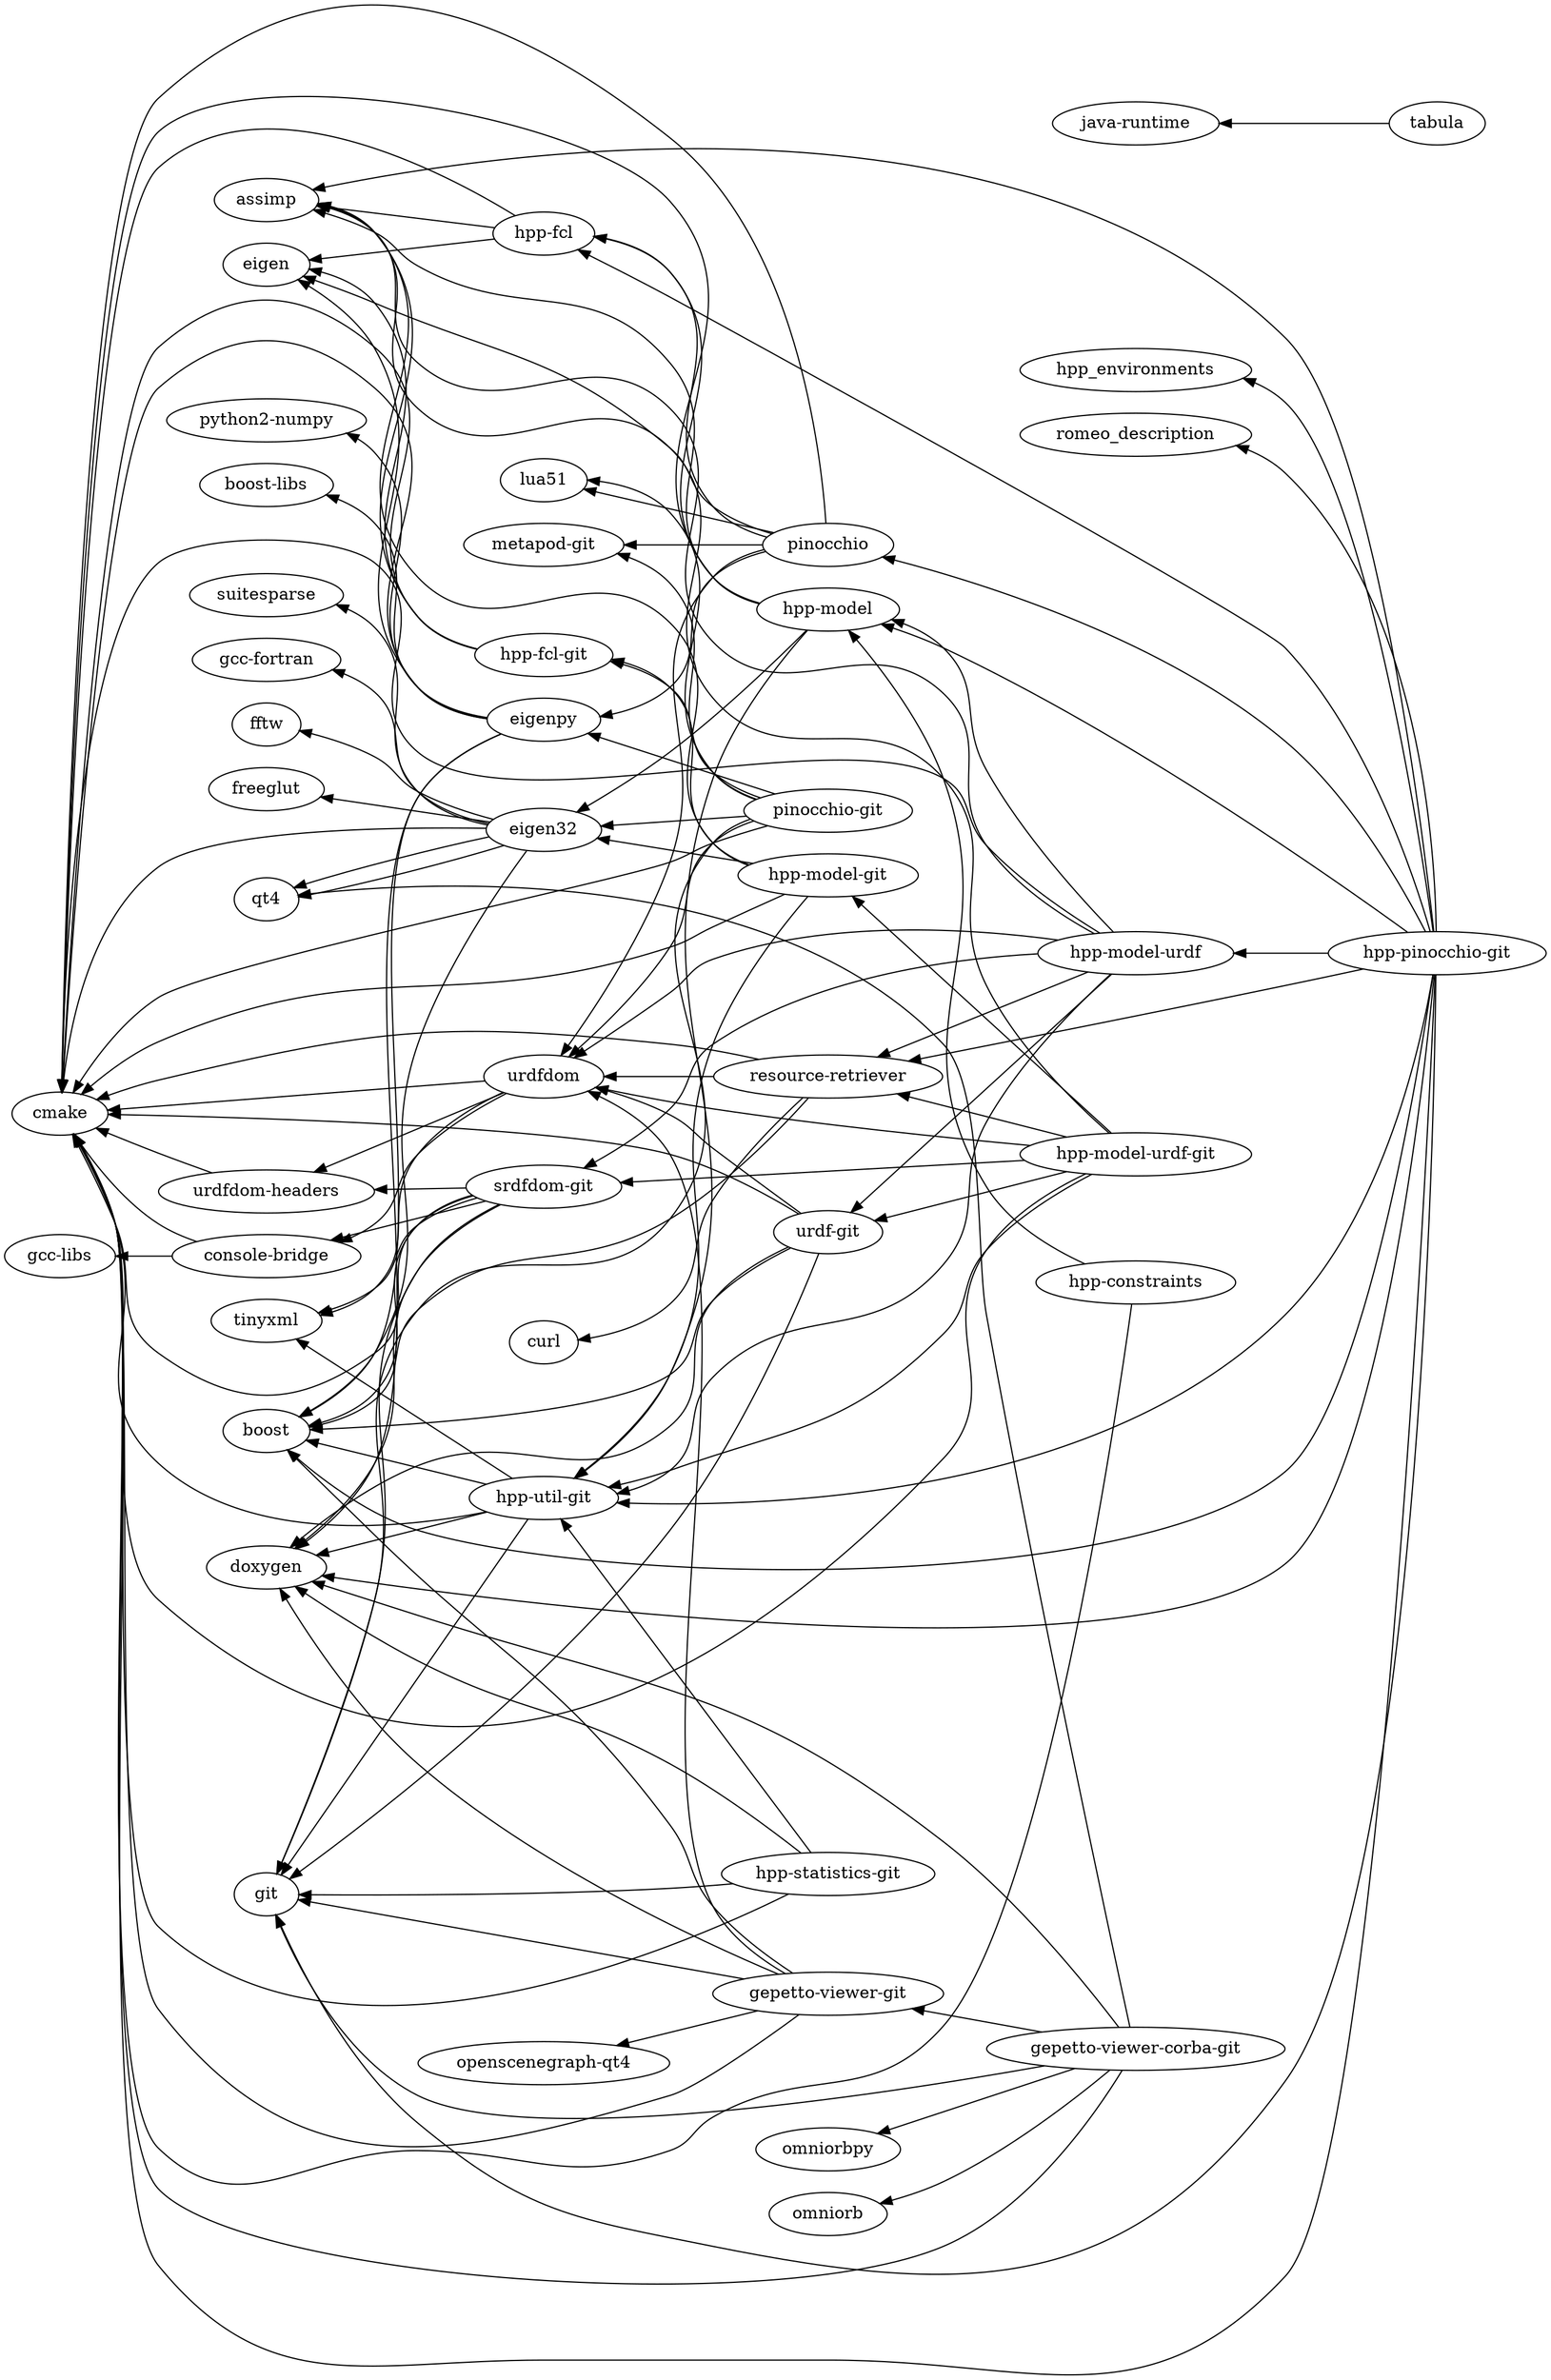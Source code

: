 digraph dependencies {
	graph [rankdir=RL]
	"boost-libs"
	"openscenegraph-qt4"
	"hpp-model"
	suitesparse
	omniorbpy
	cmake
	lua51
	"hpp-util-git"
	eigen32
	"hpp-fcl-git"
	"gcc-fortran"
	"urdfdom-headers"
	curl
	"pinocchio-git"
	"console-bridge"
	pinocchio
	"java-runtime"
	"hpp-model-git"
	"hpp-fcl"
	"hpp-model-urdf-git"
	"resource-retriever"
	eigenpy
	"srdfdom-git"
	git
	boost
	"hpp-statistics-git"
	"gepetto-viewer-git"
	"python2-numpy"
	"hpp-model-urdf"
	"metapod-git"
	fftw
	assimp
	omniorb
	urdfdom
	tabula
	"gepetto-viewer-corba-git"
	doxygen
	"gcc-libs"
	eigen
	tinyxml
	hpp_environments
	romeo_description
	"hpp-pinocchio-git"
	qt4
	freeglut
	"urdf-git"
	"hpp-constraints"
	urdfdom -> cmake
	urdfdom -> tinyxml
	urdfdom -> "console-bridge"
	urdfdom -> "urdfdom-headers"
	pinocchio -> "metapod-git"
	pinocchio -> lua51
	pinocchio -> cmake
	pinocchio -> eigen
	pinocchio -> "hpp-fcl"
	pinocchio -> eigenpy
	pinocchio -> urdfdom
	"hpp-fcl" -> cmake
	"hpp-fcl" -> eigen
	"hpp-fcl" -> assimp
	"hpp-model-urdf" -> cmake
	"hpp-model-urdf" -> assimp
	"hpp-model-urdf" -> "hpp-util-git"
	"hpp-model-urdf" -> "hpp-model"
	"hpp-model-urdf" -> "urdf-git"
	"hpp-model-urdf" -> "resource-retriever"
	"hpp-model-urdf" -> urdfdom
	"hpp-model-urdf" -> "srdfdom-git"
	"hpp-pinocchio-git" -> "hpp-model"
	"hpp-pinocchio-git" -> "hpp-model-urdf"
	"hpp-pinocchio-git" -> romeo_description
	"hpp-pinocchio-git" -> hpp_environments
	"hpp-pinocchio-git" -> doxygen
	"hpp-pinocchio-git" -> cmake
	"hpp-pinocchio-git" -> git
	"hpp-pinocchio-git" -> boost
	"hpp-pinocchio-git" -> pinocchio
	"hpp-pinocchio-git" -> assimp
	"hpp-pinocchio-git" -> "hpp-util-git"
	"hpp-pinocchio-git" -> "hpp-fcl"
	"hpp-pinocchio-git" -> "resource-retriever"
	"gepetto-viewer-git" -> doxygen
	"gepetto-viewer-git" -> cmake
	"gepetto-viewer-git" -> git
	"gepetto-viewer-git" -> boost
	"gepetto-viewer-git" -> urdfdom
	"gepetto-viewer-git" -> "openscenegraph-qt4"
	"urdfdom-headers" -> cmake
	"hpp-util-git" -> doxygen
	"hpp-util-git" -> cmake
	"hpp-util-git" -> git
	"hpp-util-git" -> boost
	"hpp-util-git" -> tinyxml
	"srdfdom-git" -> doxygen
	"srdfdom-git" -> cmake
	"srdfdom-git" -> git
	"srdfdom-git" -> boost
	"srdfdom-git" -> tinyxml
	"srdfdom-git" -> "urdfdom-headers"
	"srdfdom-git" -> "console-bridge"
	"hpp-constraints" -> cmake
	"hpp-constraints" -> "hpp-model"
	"hpp-fcl-git" -> cmake
	"hpp-fcl-git" -> eigen
	"hpp-fcl-git" -> assimp
	eigenpy -> doxygen
	eigenpy -> cmake
	eigenpy -> eigen
	eigenpy -> boost
	eigenpy -> "python2-numpy"
	eigenpy -> "boost-libs"
	eigen32 -> qt4
	eigen32 -> cmake
	eigen32 -> freeglut
	eigen32 -> "gcc-fortran"
	eigen32 -> fftw
	eigen32 -> qt4
	eigen32 -> suitesparse
	eigen32 -> boost
	"hpp-statistics-git" -> doxygen
	"hpp-statistics-git" -> cmake
	"hpp-statistics-git" -> git
	"hpp-statistics-git" -> "hpp-util-git"
	"urdf-git" -> doxygen
	"urdf-git" -> cmake
	"urdf-git" -> git
	"urdf-git" -> boost
	"urdf-git" -> urdfdom
	"hpp-model-urdf-git" -> cmake
	"hpp-model-urdf-git" -> assimp
	"hpp-model-urdf-git" -> "hpp-util-git"
	"hpp-model-urdf-git" -> "hpp-model-git"
	"hpp-model-urdf-git" -> "urdf-git"
	"hpp-model-urdf-git" -> "resource-retriever"
	"hpp-model-urdf-git" -> urdfdom
	"hpp-model-urdf-git" -> "srdfdom-git"
	"hpp-model-git" -> assimp
	"hpp-model-git" -> cmake
	"hpp-model-git" -> eigen32
	"hpp-model-git" -> "hpp-util-git"
	"hpp-model-git" -> "hpp-fcl-git"
	"pinocchio-git" -> "metapod-git"
	"pinocchio-git" -> lua51
	"pinocchio-git" -> "hpp-fcl-git"
	"pinocchio-git" -> cmake
	"pinocchio-git" -> git
	"pinocchio-git" -> eigen32
	"pinocchio-git" -> eigenpy
	"pinocchio-git" -> urdfdom
	tabula -> "java-runtime"
	"resource-retriever" -> cmake
	"resource-retriever" -> urdfdom
	"resource-retriever" -> curl
	"resource-retriever" -> boost
	"gepetto-viewer-corba-git" -> doxygen
	"gepetto-viewer-corba-git" -> cmake
	"gepetto-viewer-corba-git" -> git
	"gepetto-viewer-corba-git" -> "gepetto-viewer-git"
	"gepetto-viewer-corba-git" -> omniorb
	"gepetto-viewer-corba-git" -> qt4
	"gepetto-viewer-corba-git" -> omniorbpy
	"hpp-model" -> assimp
	"hpp-model" -> cmake
	"hpp-model" -> eigen32
	"hpp-model" -> "hpp-util-git"
	"hpp-model" -> "hpp-fcl"
	"console-bridge" -> cmake
	"console-bridge" -> "gcc-libs"
}
